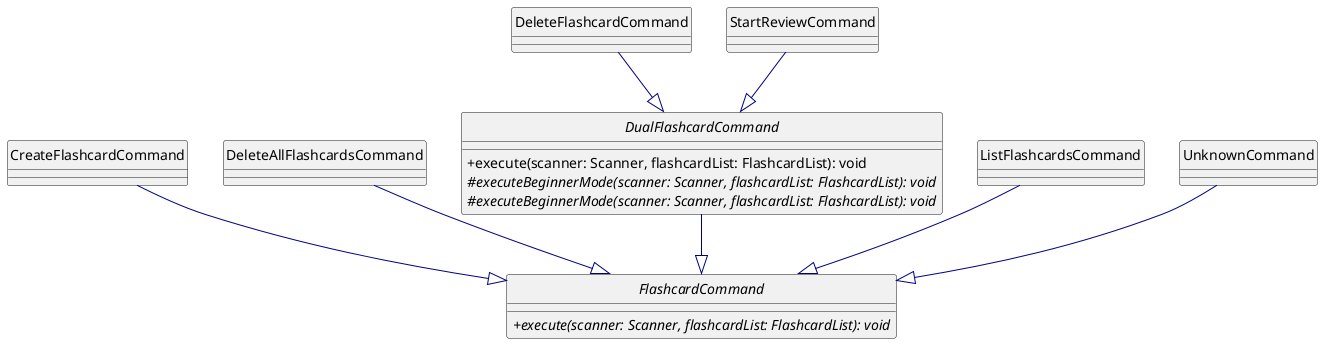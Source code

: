 @startuml

hide circle
skinparam classAttributeIconSize 0

class CreateFlashcardCommand
class DeleteAllFlashcardsCommand
class DeleteFlashcardCommand
abstract class DualFlashcardCommand {
  + execute(scanner: Scanner, flashcardList: FlashcardList): void
  # {abstract} executeBeginnerMode(scanner: Scanner, flashcardList: FlashcardList): void
  # {abstract} executeBeginnerMode(scanner: Scanner, flashcardList: FlashcardList): void
}
abstract class FlashcardCommand {
  + {abstract} execute(scanner: Scanner, flashcardList: FlashcardList): void
}
class ListFlashcardsCommand
class StartReviewCommand
class UnknownCommand

CreateFlashcardCommand      -[#000082,plain]-^  FlashcardCommand
DeleteAllFlashcardsCommand  -[#000082,plain]-^  FlashcardCommand
DeleteFlashcardCommand      -[#000082,plain]-^  DualFlashcardCommand
DualFlashcardCommand        -[#000082,plain]-^  FlashcardCommand
ListFlashcardsCommand       -[#000082,plain]-^  FlashcardCommand
StartReviewCommand          -[#000082,plain]-^  DualFlashcardCommand
UnknownCommand              -[#000082,plain]-^  FlashcardCommand

@enduml
